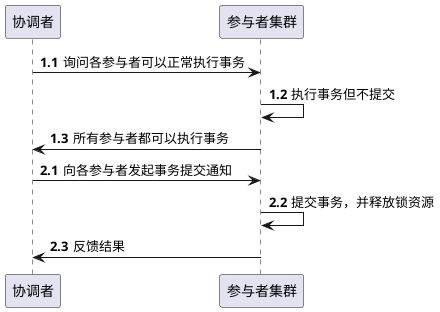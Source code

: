 @startuml
'https://plantuml.com/sequence-diagram

autonumber 1.1

协调者 -> 参与者集群:询问各参与者可以正常执行事务
参与者集群 -> 参与者集群:执行事务但不提交
参与者集群 -> 协调者:所有参与者都可以执行事务

autonumber 2.1
协调者-> 参与者集群:向各参与者发起事务提交通知
参与者集群 -> 参与者集群:提交事务，并释放锁资源
参与者集群 -> 协调者:反馈结果
@enduml

@startuml
'https://plantuml.com/sequence-diagram

autonumber 1.1

协调者 -> 参与者集群:询问各参与者可以正常执行事务
参与者集群 -> 参与者集群:执行事务但不提交
参与者集群 -> 协调者:一个或多个参与者未成功执行事务，或在约定时间内未返回结果

autonumber 2.1
协调者-> 参与者集群:向各参与者发起事务回滚通知
参与者集群 -> 参与者集群:回滚事务，并释放锁资源
参与者集群 -> 协调者:反馈结果
@enduml